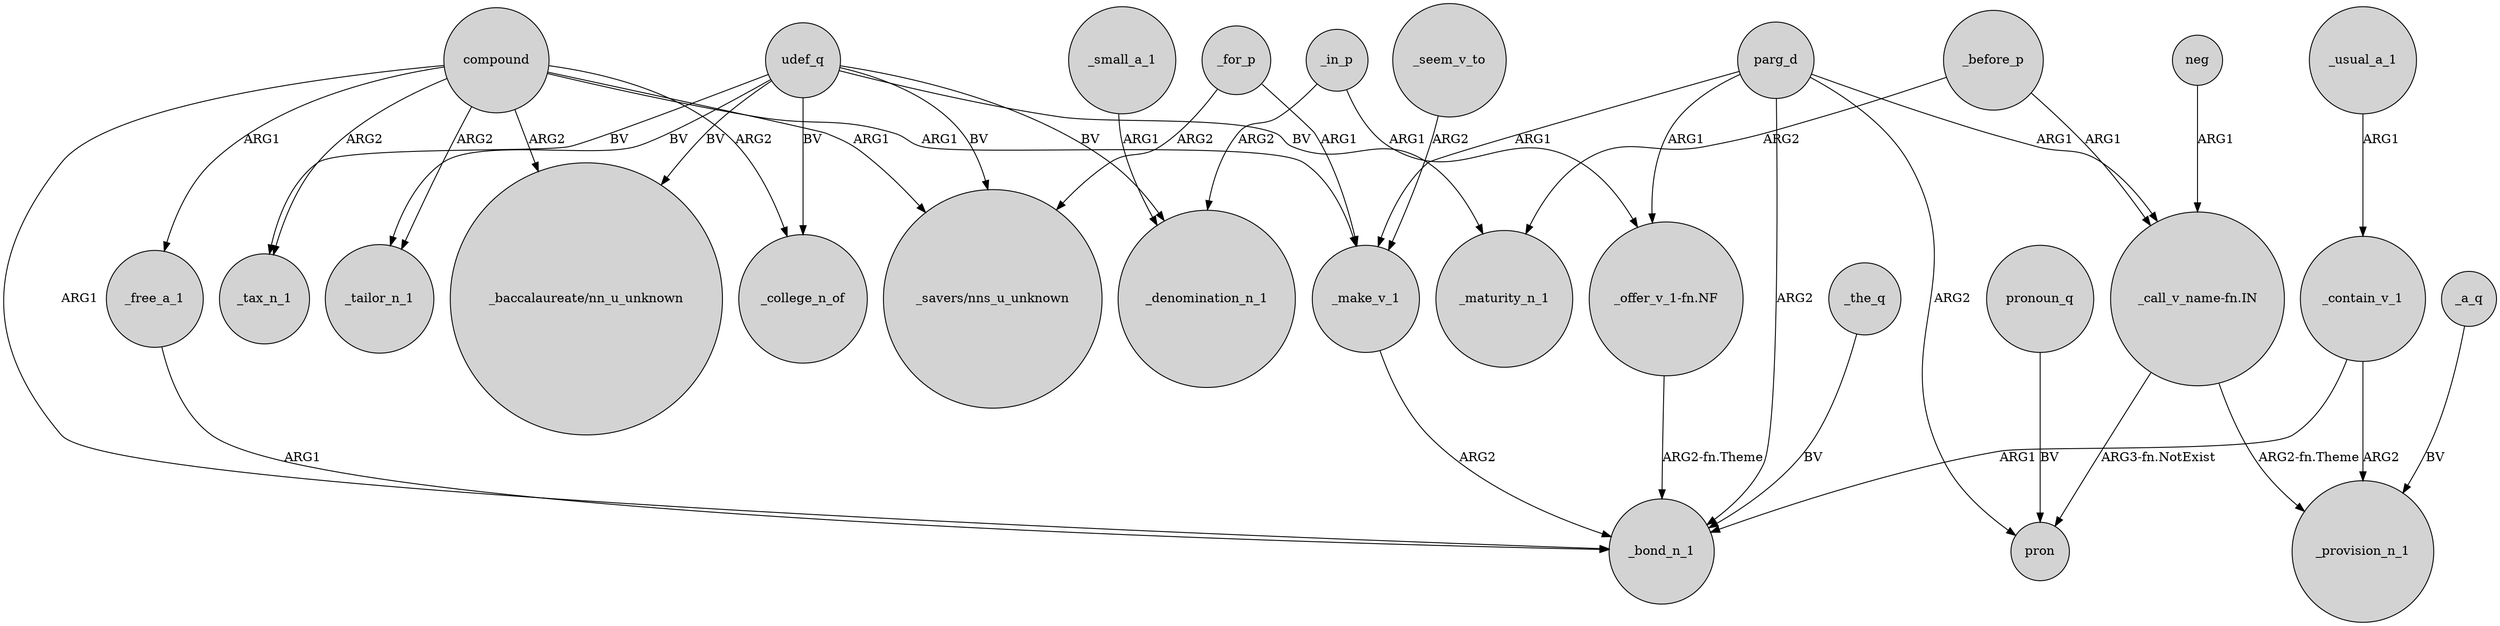 digraph {
	node [shape=circle style=filled]
	compound -> _tailor_n_1 [label=ARG2]
	_in_p -> "_offer_v_1-fn.NF" [label=ARG1]
	_small_a_1 -> _denomination_n_1 [label=ARG1]
	compound -> _free_a_1 [label=ARG1]
	parg_d -> _bond_n_1 [label=ARG2]
	_free_a_1 -> _bond_n_1 [label=ARG1]
	_for_p -> _make_v_1 [label=ARG1]
	compound -> _bond_n_1 [label=ARG1]
	_make_v_1 -> _bond_n_1 [label=ARG2]
	_before_p -> _maturity_n_1 [label=ARG2]
	_in_p -> _denomination_n_1 [label=ARG2]
	udef_q -> "_baccalaureate/nn_u_unknown" [label=BV]
	_usual_a_1 -> _contain_v_1 [label=ARG1]
	udef_q -> _maturity_n_1 [label=BV]
	parg_d -> pron [label=ARG2]
	"_offer_v_1-fn.NF" -> _bond_n_1 [label="ARG2-fn.Theme"]
	_before_p -> "_call_v_name-fn.IN" [label=ARG1]
	parg_d -> "_call_v_name-fn.IN" [label=ARG1]
	udef_q -> _tax_n_1 [label=BV]
	pronoun_q -> pron [label=BV]
	udef_q -> "_savers/nns_u_unknown" [label=BV]
	_contain_v_1 -> _bond_n_1 [label=ARG1]
	compound -> _college_n_of [label=ARG2]
	_for_p -> "_savers/nns_u_unknown" [label=ARG2]
	_the_q -> _bond_n_1 [label=BV]
	neg -> "_call_v_name-fn.IN" [label=ARG1]
	_seem_v_to -> _make_v_1 [label=ARG2]
	udef_q -> _denomination_n_1 [label=BV]
	udef_q -> _college_n_of [label=BV]
	"_call_v_name-fn.IN" -> pron [label="ARG3-fn.NotExist"]
	parg_d -> _make_v_1 [label=ARG1]
	compound -> "_savers/nns_u_unknown" [label=ARG1]
	compound -> _make_v_1 [label=ARG1]
	compound -> _tax_n_1 [label=ARG2]
	_a_q -> _provision_n_1 [label=BV]
	parg_d -> "_offer_v_1-fn.NF" [label=ARG1]
	_contain_v_1 -> _provision_n_1 [label=ARG2]
	"_call_v_name-fn.IN" -> _provision_n_1 [label="ARG2-fn.Theme"]
	compound -> "_baccalaureate/nn_u_unknown" [label=ARG2]
	udef_q -> _tailor_n_1 [label=BV]
}
